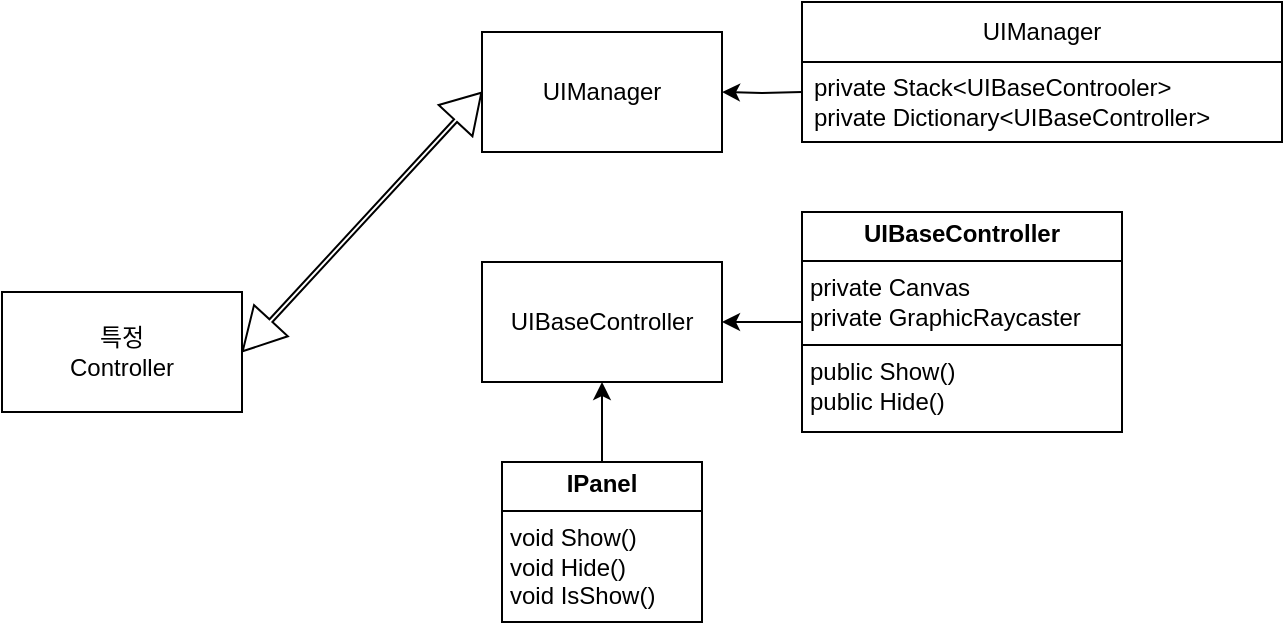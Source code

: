 <mxfile version="24.5.1" type="device">
  <diagram name="페이지-1" id="Z0Oc_0_Rf_zp_T31SPAv">
    <mxGraphModel dx="1434" dy="836" grid="1" gridSize="10" guides="1" tooltips="1" connect="1" arrows="1" fold="1" page="1" pageScale="1" pageWidth="827" pageHeight="1169" math="0" shadow="0">
      <root>
        <mxCell id="0" />
        <mxCell id="1" parent="0" />
        <mxCell id="3cpF9fjRlBr21hLyh7M0-1" value="&lt;div&gt;특정&lt;/div&gt;Controller" style="rounded=0;whiteSpace=wrap;html=1;" parent="1" vertex="1">
          <mxGeometry x="250" y="240" width="120" height="60" as="geometry" />
        </mxCell>
        <mxCell id="3cpF9fjRlBr21hLyh7M0-2" value="UIManager" style="rounded=0;whiteSpace=wrap;html=1;" parent="1" vertex="1">
          <mxGeometry x="490" y="110" width="120" height="60" as="geometry" />
        </mxCell>
        <mxCell id="3cpF9fjRlBr21hLyh7M0-3" value="" style="shape=flexArrow;endArrow=classic;startArrow=classic;html=1;rounded=0;entryX=0;entryY=0.5;entryDx=0;entryDy=0;exitX=1;exitY=0.5;exitDx=0;exitDy=0;width=2;startSize=6.61;" parent="1" source="3cpF9fjRlBr21hLyh7M0-1" target="3cpF9fjRlBr21hLyh7M0-2" edge="1">
          <mxGeometry width="100" height="100" relative="1" as="geometry">
            <mxPoint x="300" y="340" as="sourcePoint" />
            <mxPoint x="400" y="240" as="targetPoint" />
          </mxGeometry>
        </mxCell>
        <mxCell id="3cpF9fjRlBr21hLyh7M0-34" value="UIManager" style="swimlane;fontStyle=0;childLayout=stackLayout;horizontal=1;startSize=30;horizontalStack=0;resizeParent=1;resizeParentMax=0;resizeLast=0;collapsible=1;marginBottom=0;whiteSpace=wrap;html=1;" parent="1" vertex="1">
          <mxGeometry x="650" y="95" width="240" height="70" as="geometry">
            <mxRectangle x="650" y="140" width="100" height="30" as="alternateBounds" />
          </mxGeometry>
        </mxCell>
        <mxCell id="3cpF9fjRlBr21hLyh7M0-37" value="private Stack&amp;lt;UIBaseControoler&amp;gt;&lt;br&gt;private Dictionary&amp;lt;UIBaseController&amp;gt;" style="text;strokeColor=none;fillColor=none;align=left;verticalAlign=middle;spacingLeft=4;spacingRight=4;overflow=hidden;points=[[0,0.5],[1,0.5]];portConstraint=eastwest;rotatable=0;whiteSpace=wrap;html=1;" parent="3cpF9fjRlBr21hLyh7M0-34" vertex="1">
          <mxGeometry y="30" width="240" height="40" as="geometry" />
        </mxCell>
        <mxCell id="3cpF9fjRlBr21hLyh7M0-47" style="edgeStyle=orthogonalEdgeStyle;rounded=0;orthogonalLoop=1;jettySize=auto;html=1;entryX=1;entryY=0.5;entryDx=0;entryDy=0;" parent="1" target="3cpF9fjRlBr21hLyh7M0-2" edge="1">
          <mxGeometry relative="1" as="geometry">
            <mxPoint x="650" y="140" as="sourcePoint" />
          </mxGeometry>
        </mxCell>
        <mxCell id="3cpF9fjRlBr21hLyh7M0-52" value="" style="group" parent="1" connectable="0" vertex="1">
          <mxGeometry x="490" y="200" width="320" height="205" as="geometry" />
        </mxCell>
        <mxCell id="3cpF9fjRlBr21hLyh7M0-42" value="UIBaseController" style="rounded=0;whiteSpace=wrap;html=1;" parent="3cpF9fjRlBr21hLyh7M0-52" vertex="1">
          <mxGeometry y="25" width="120" height="60" as="geometry" />
        </mxCell>
        <mxCell id="3cpF9fjRlBr21hLyh7M0-48" value="&lt;p style=&quot;margin:0px;margin-top:4px;text-align:center;&quot;&gt;&lt;b&gt;UIBaseController&lt;/b&gt;&lt;/p&gt;&lt;hr size=&quot;1&quot; style=&quot;border-style:solid;&quot;&gt;&lt;p style=&quot;margin:0px;margin-left:4px;&quot;&gt;private Canvas&lt;/p&gt;&lt;p style=&quot;margin:0px;margin-left:4px;&quot;&gt;private GraphicRaycaster&lt;/p&gt;&lt;hr size=&quot;1&quot; style=&quot;border-style:solid;&quot;&gt;&lt;p style=&quot;margin:0px;margin-left:4px;&quot;&gt;public Show()&lt;br&gt;public Hide()&lt;/p&gt;" style="verticalAlign=top;align=left;overflow=fill;html=1;whiteSpace=wrap;" parent="3cpF9fjRlBr21hLyh7M0-52" vertex="1">
          <mxGeometry x="160" width="160" height="110" as="geometry" />
        </mxCell>
        <mxCell id="3cpF9fjRlBr21hLyh7M0-50" value="&lt;p style=&quot;margin:0px;margin-top:4px;text-align:center;&quot;&gt;&lt;b&gt;IPanel&lt;/b&gt;&lt;/p&gt;&lt;hr size=&quot;1&quot; style=&quot;border-style:solid;&quot;&gt;&lt;p style=&quot;margin:0px;margin-left:4px;&quot;&gt;&lt;span style=&quot;background-color: initial;&quot;&gt;void Show()&lt;/span&gt;&lt;br&gt;&lt;/p&gt;&lt;p style=&quot;margin:0px;margin-left:4px;&quot;&gt;void Hide()&lt;/p&gt;&lt;p style=&quot;margin:0px;margin-left:4px;&quot;&gt;void IsShow()&lt;/p&gt;" style="verticalAlign=top;align=left;overflow=fill;html=1;whiteSpace=wrap;" parent="3cpF9fjRlBr21hLyh7M0-52" vertex="1">
          <mxGeometry x="10" y="125" width="100" height="80" as="geometry" />
        </mxCell>
        <mxCell id="3cpF9fjRlBr21hLyh7M0-49" style="edgeStyle=orthogonalEdgeStyle;rounded=0;orthogonalLoop=1;jettySize=auto;html=1;entryX=1;entryY=0.5;entryDx=0;entryDy=0;" parent="3cpF9fjRlBr21hLyh7M0-52" source="3cpF9fjRlBr21hLyh7M0-48" target="3cpF9fjRlBr21hLyh7M0-42" edge="1">
          <mxGeometry relative="1" as="geometry" />
        </mxCell>
        <mxCell id="3cpF9fjRlBr21hLyh7M0-51" style="edgeStyle=orthogonalEdgeStyle;rounded=0;orthogonalLoop=1;jettySize=auto;html=1;entryX=0.5;entryY=1;entryDx=0;entryDy=0;" parent="3cpF9fjRlBr21hLyh7M0-52" source="3cpF9fjRlBr21hLyh7M0-50" target="3cpF9fjRlBr21hLyh7M0-42" edge="1">
          <mxGeometry relative="1" as="geometry" />
        </mxCell>
      </root>
    </mxGraphModel>
  </diagram>
</mxfile>
